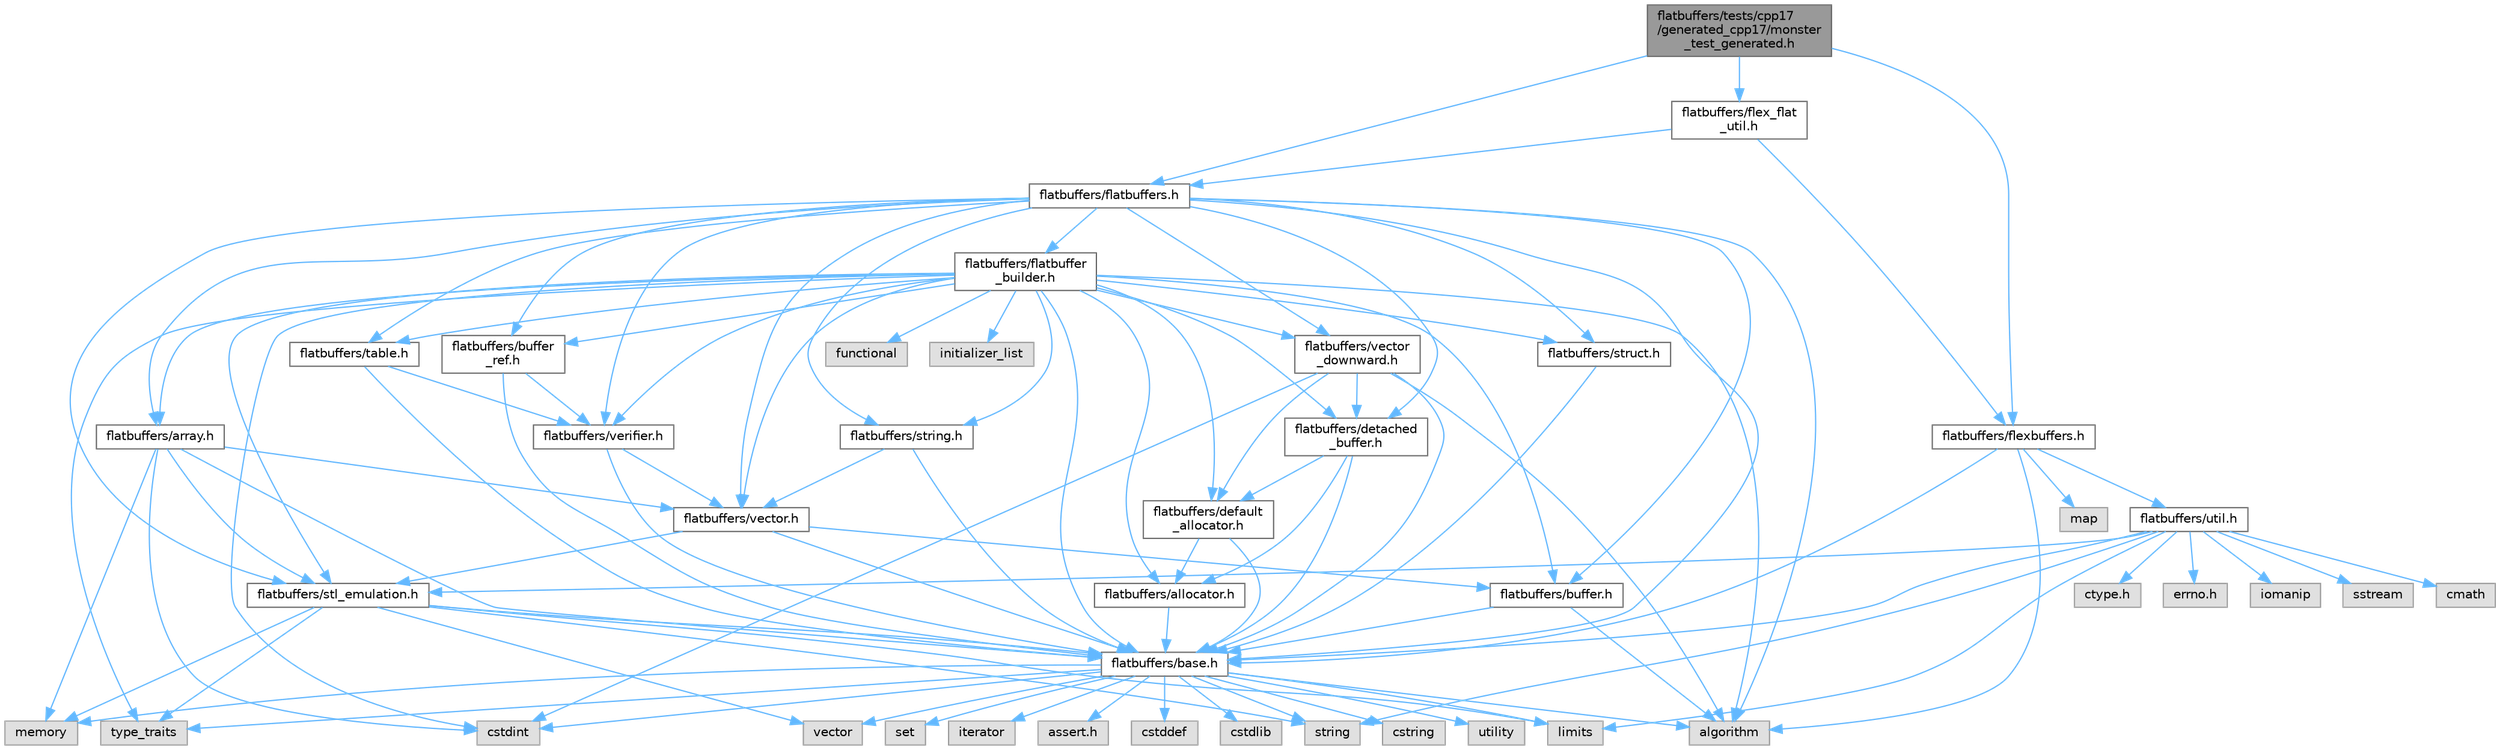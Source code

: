 digraph "flatbuffers/tests/cpp17/generated_cpp17/monster_test_generated.h"
{
 // LATEX_PDF_SIZE
  bgcolor="transparent";
  edge [fontname=Helvetica,fontsize=10,labelfontname=Helvetica,labelfontsize=10];
  node [fontname=Helvetica,fontsize=10,shape=box,height=0.2,width=0.4];
  Node1 [id="Node000001",label="flatbuffers/tests/cpp17\l/generated_cpp17/monster\l_test_generated.h",height=0.2,width=0.4,color="gray40", fillcolor="grey60", style="filled", fontcolor="black",tooltip=" "];
  Node1 -> Node2 [id="edge102_Node000001_Node000002",color="steelblue1",style="solid",tooltip=" "];
  Node2 [id="Node000002",label="flatbuffers/flatbuffers.h",height=0.2,width=0.4,color="grey40", fillcolor="white", style="filled",URL="$flatbuffers_8h.html",tooltip=" "];
  Node2 -> Node3 [id="edge103_Node000002_Node000003",color="steelblue1",style="solid",tooltip=" "];
  Node3 [id="Node000003",label="algorithm",height=0.2,width=0.4,color="grey60", fillcolor="#E0E0E0", style="filled",tooltip=" "];
  Node2 -> Node4 [id="edge104_Node000002_Node000004",color="steelblue1",style="solid",tooltip=" "];
  Node4 [id="Node000004",label="flatbuffers/array.h",height=0.2,width=0.4,color="grey40", fillcolor="white", style="filled",URL="$array_8h.html",tooltip=" "];
  Node4 -> Node5 [id="edge105_Node000004_Node000005",color="steelblue1",style="solid",tooltip=" "];
  Node5 [id="Node000005",label="cstdint",height=0.2,width=0.4,color="grey60", fillcolor="#E0E0E0", style="filled",tooltip=" "];
  Node4 -> Node6 [id="edge106_Node000004_Node000006",color="steelblue1",style="solid",tooltip=" "];
  Node6 [id="Node000006",label="memory",height=0.2,width=0.4,color="grey60", fillcolor="#E0E0E0", style="filled",tooltip=" "];
  Node4 -> Node7 [id="edge107_Node000004_Node000007",color="steelblue1",style="solid",tooltip=" "];
  Node7 [id="Node000007",label="flatbuffers/base.h",height=0.2,width=0.4,color="grey40", fillcolor="white", style="filled",URL="$base_8h.html",tooltip=" "];
  Node7 -> Node8 [id="edge108_Node000007_Node000008",color="steelblue1",style="solid",tooltip=" "];
  Node8 [id="Node000008",label="assert.h",height=0.2,width=0.4,color="grey60", fillcolor="#E0E0E0", style="filled",tooltip=" "];
  Node7 -> Node5 [id="edge109_Node000007_Node000005",color="steelblue1",style="solid",tooltip=" "];
  Node7 -> Node9 [id="edge110_Node000007_Node000009",color="steelblue1",style="solid",tooltip=" "];
  Node9 [id="Node000009",label="cstddef",height=0.2,width=0.4,color="grey60", fillcolor="#E0E0E0", style="filled",tooltip=" "];
  Node7 -> Node10 [id="edge111_Node000007_Node000010",color="steelblue1",style="solid",tooltip=" "];
  Node10 [id="Node000010",label="cstdlib",height=0.2,width=0.4,color="grey60", fillcolor="#E0E0E0", style="filled",tooltip=" "];
  Node7 -> Node11 [id="edge112_Node000007_Node000011",color="steelblue1",style="solid",tooltip=" "];
  Node11 [id="Node000011",label="cstring",height=0.2,width=0.4,color="grey60", fillcolor="#E0E0E0", style="filled",tooltip=" "];
  Node7 -> Node12 [id="edge113_Node000007_Node000012",color="steelblue1",style="solid",tooltip=" "];
  Node12 [id="Node000012",label="utility",height=0.2,width=0.4,color="grey60", fillcolor="#E0E0E0", style="filled",tooltip=" "];
  Node7 -> Node13 [id="edge114_Node000007_Node000013",color="steelblue1",style="solid",tooltip=" "];
  Node13 [id="Node000013",label="string",height=0.2,width=0.4,color="grey60", fillcolor="#E0E0E0", style="filled",tooltip=" "];
  Node7 -> Node14 [id="edge115_Node000007_Node000014",color="steelblue1",style="solid",tooltip=" "];
  Node14 [id="Node000014",label="type_traits",height=0.2,width=0.4,color="grey60", fillcolor="#E0E0E0", style="filled",tooltip=" "];
  Node7 -> Node15 [id="edge116_Node000007_Node000015",color="steelblue1",style="solid",tooltip=" "];
  Node15 [id="Node000015",label="vector",height=0.2,width=0.4,color="grey60", fillcolor="#E0E0E0", style="filled",tooltip=" "];
  Node7 -> Node16 [id="edge117_Node000007_Node000016",color="steelblue1",style="solid",tooltip=" "];
  Node16 [id="Node000016",label="set",height=0.2,width=0.4,color="grey60", fillcolor="#E0E0E0", style="filled",tooltip=" "];
  Node7 -> Node3 [id="edge118_Node000007_Node000003",color="steelblue1",style="solid",tooltip=" "];
  Node7 -> Node17 [id="edge119_Node000007_Node000017",color="steelblue1",style="solid",tooltip=" "];
  Node17 [id="Node000017",label="limits",height=0.2,width=0.4,color="grey60", fillcolor="#E0E0E0", style="filled",tooltip=" "];
  Node7 -> Node18 [id="edge120_Node000007_Node000018",color="steelblue1",style="solid",tooltip=" "];
  Node18 [id="Node000018",label="iterator",height=0.2,width=0.4,color="grey60", fillcolor="#E0E0E0", style="filled",tooltip=" "];
  Node7 -> Node6 [id="edge121_Node000007_Node000006",color="steelblue1",style="solid",tooltip=" "];
  Node4 -> Node19 [id="edge122_Node000004_Node000019",color="steelblue1",style="solid",tooltip=" "];
  Node19 [id="Node000019",label="flatbuffers/stl_emulation.h",height=0.2,width=0.4,color="grey40", fillcolor="white", style="filled",URL="$stl__emulation_8h.html",tooltip=" "];
  Node19 -> Node7 [id="edge123_Node000019_Node000007",color="steelblue1",style="solid",tooltip=" "];
  Node19 -> Node13 [id="edge124_Node000019_Node000013",color="steelblue1",style="solid",tooltip=" "];
  Node19 -> Node14 [id="edge125_Node000019_Node000014",color="steelblue1",style="solid",tooltip=" "];
  Node19 -> Node15 [id="edge126_Node000019_Node000015",color="steelblue1",style="solid",tooltip=" "];
  Node19 -> Node6 [id="edge127_Node000019_Node000006",color="steelblue1",style="solid",tooltip=" "];
  Node19 -> Node17 [id="edge128_Node000019_Node000017",color="steelblue1",style="solid",tooltip=" "];
  Node4 -> Node20 [id="edge129_Node000004_Node000020",color="steelblue1",style="solid",tooltip=" "];
  Node20 [id="Node000020",label="flatbuffers/vector.h",height=0.2,width=0.4,color="grey40", fillcolor="white", style="filled",URL="$vector_8h.html",tooltip=" "];
  Node20 -> Node7 [id="edge130_Node000020_Node000007",color="steelblue1",style="solid",tooltip=" "];
  Node20 -> Node21 [id="edge131_Node000020_Node000021",color="steelblue1",style="solid",tooltip=" "];
  Node21 [id="Node000021",label="flatbuffers/buffer.h",height=0.2,width=0.4,color="grey40", fillcolor="white", style="filled",URL="$buffer_8h.html",tooltip=" "];
  Node21 -> Node3 [id="edge132_Node000021_Node000003",color="steelblue1",style="solid",tooltip=" "];
  Node21 -> Node7 [id="edge133_Node000021_Node000007",color="steelblue1",style="solid",tooltip=" "];
  Node20 -> Node19 [id="edge134_Node000020_Node000019",color="steelblue1",style="solid",tooltip=" "];
  Node2 -> Node7 [id="edge135_Node000002_Node000007",color="steelblue1",style="solid",tooltip=" "];
  Node2 -> Node21 [id="edge136_Node000002_Node000021",color="steelblue1",style="solid",tooltip=" "];
  Node2 -> Node22 [id="edge137_Node000002_Node000022",color="steelblue1",style="solid",tooltip=" "];
  Node22 [id="Node000022",label="flatbuffers/buffer\l_ref.h",height=0.2,width=0.4,color="grey40", fillcolor="white", style="filled",URL="$buffer__ref_8h.html",tooltip=" "];
  Node22 -> Node7 [id="edge138_Node000022_Node000007",color="steelblue1",style="solid",tooltip=" "];
  Node22 -> Node23 [id="edge139_Node000022_Node000023",color="steelblue1",style="solid",tooltip=" "];
  Node23 [id="Node000023",label="flatbuffers/verifier.h",height=0.2,width=0.4,color="grey40", fillcolor="white", style="filled",URL="$verifier_8h.html",tooltip=" "];
  Node23 -> Node7 [id="edge140_Node000023_Node000007",color="steelblue1",style="solid",tooltip=" "];
  Node23 -> Node20 [id="edge141_Node000023_Node000020",color="steelblue1",style="solid",tooltip=" "];
  Node2 -> Node24 [id="edge142_Node000002_Node000024",color="steelblue1",style="solid",tooltip=" "];
  Node24 [id="Node000024",label="flatbuffers/detached\l_buffer.h",height=0.2,width=0.4,color="grey40", fillcolor="white", style="filled",URL="$detached__buffer_8h.html",tooltip=" "];
  Node24 -> Node25 [id="edge143_Node000024_Node000025",color="steelblue1",style="solid",tooltip=" "];
  Node25 [id="Node000025",label="flatbuffers/allocator.h",height=0.2,width=0.4,color="grey40", fillcolor="white", style="filled",URL="$allocator_8h.html",tooltip=" "];
  Node25 -> Node7 [id="edge144_Node000025_Node000007",color="steelblue1",style="solid",tooltip=" "];
  Node24 -> Node7 [id="edge145_Node000024_Node000007",color="steelblue1",style="solid",tooltip=" "];
  Node24 -> Node26 [id="edge146_Node000024_Node000026",color="steelblue1",style="solid",tooltip=" "];
  Node26 [id="Node000026",label="flatbuffers/default\l_allocator.h",height=0.2,width=0.4,color="grey40", fillcolor="white", style="filled",URL="$default__allocator_8h.html",tooltip=" "];
  Node26 -> Node25 [id="edge147_Node000026_Node000025",color="steelblue1",style="solid",tooltip=" "];
  Node26 -> Node7 [id="edge148_Node000026_Node000007",color="steelblue1",style="solid",tooltip=" "];
  Node2 -> Node27 [id="edge149_Node000002_Node000027",color="steelblue1",style="solid",tooltip=" "];
  Node27 [id="Node000027",label="flatbuffers/flatbuffer\l_builder.h",height=0.2,width=0.4,color="grey40", fillcolor="white", style="filled",URL="$flatbuffer__builder_8h.html",tooltip=" "];
  Node27 -> Node3 [id="edge150_Node000027_Node000003",color="steelblue1",style="solid",tooltip=" "];
  Node27 -> Node5 [id="edge151_Node000027_Node000005",color="steelblue1",style="solid",tooltip=" "];
  Node27 -> Node28 [id="edge152_Node000027_Node000028",color="steelblue1",style="solid",tooltip=" "];
  Node28 [id="Node000028",label="functional",height=0.2,width=0.4,color="grey60", fillcolor="#E0E0E0", style="filled",tooltip=" "];
  Node27 -> Node29 [id="edge153_Node000027_Node000029",color="steelblue1",style="solid",tooltip=" "];
  Node29 [id="Node000029",label="initializer_list",height=0.2,width=0.4,color="grey60", fillcolor="#E0E0E0", style="filled",tooltip=" "];
  Node27 -> Node14 [id="edge154_Node000027_Node000014",color="steelblue1",style="solid",tooltip=" "];
  Node27 -> Node25 [id="edge155_Node000027_Node000025",color="steelblue1",style="solid",tooltip=" "];
  Node27 -> Node4 [id="edge156_Node000027_Node000004",color="steelblue1",style="solid",tooltip=" "];
  Node27 -> Node7 [id="edge157_Node000027_Node000007",color="steelblue1",style="solid",tooltip=" "];
  Node27 -> Node21 [id="edge158_Node000027_Node000021",color="steelblue1",style="solid",tooltip=" "];
  Node27 -> Node22 [id="edge159_Node000027_Node000022",color="steelblue1",style="solid",tooltip=" "];
  Node27 -> Node26 [id="edge160_Node000027_Node000026",color="steelblue1",style="solid",tooltip=" "];
  Node27 -> Node24 [id="edge161_Node000027_Node000024",color="steelblue1",style="solid",tooltip=" "];
  Node27 -> Node19 [id="edge162_Node000027_Node000019",color="steelblue1",style="solid",tooltip=" "];
  Node27 -> Node30 [id="edge163_Node000027_Node000030",color="steelblue1",style="solid",tooltip=" "];
  Node30 [id="Node000030",label="flatbuffers/string.h",height=0.2,width=0.4,color="grey40", fillcolor="white", style="filled",URL="$string_8h.html",tooltip=" "];
  Node30 -> Node7 [id="edge164_Node000030_Node000007",color="steelblue1",style="solid",tooltip=" "];
  Node30 -> Node20 [id="edge165_Node000030_Node000020",color="steelblue1",style="solid",tooltip=" "];
  Node27 -> Node31 [id="edge166_Node000027_Node000031",color="steelblue1",style="solid",tooltip=" "];
  Node31 [id="Node000031",label="flatbuffers/struct.h",height=0.2,width=0.4,color="grey40", fillcolor="white", style="filled",URL="$struct_8h.html",tooltip=" "];
  Node31 -> Node7 [id="edge167_Node000031_Node000007",color="steelblue1",style="solid",tooltip=" "];
  Node27 -> Node32 [id="edge168_Node000027_Node000032",color="steelblue1",style="solid",tooltip=" "];
  Node32 [id="Node000032",label="flatbuffers/table.h",height=0.2,width=0.4,color="grey40", fillcolor="white", style="filled",URL="$table_8h.html",tooltip=" "];
  Node32 -> Node7 [id="edge169_Node000032_Node000007",color="steelblue1",style="solid",tooltip=" "];
  Node32 -> Node23 [id="edge170_Node000032_Node000023",color="steelblue1",style="solid",tooltip=" "];
  Node27 -> Node20 [id="edge171_Node000027_Node000020",color="steelblue1",style="solid",tooltip=" "];
  Node27 -> Node33 [id="edge172_Node000027_Node000033",color="steelblue1",style="solid",tooltip=" "];
  Node33 [id="Node000033",label="flatbuffers/vector\l_downward.h",height=0.2,width=0.4,color="grey40", fillcolor="white", style="filled",URL="$vector__downward_8h.html",tooltip=" "];
  Node33 -> Node3 [id="edge173_Node000033_Node000003",color="steelblue1",style="solid",tooltip=" "];
  Node33 -> Node5 [id="edge174_Node000033_Node000005",color="steelblue1",style="solid",tooltip=" "];
  Node33 -> Node7 [id="edge175_Node000033_Node000007",color="steelblue1",style="solid",tooltip=" "];
  Node33 -> Node26 [id="edge176_Node000033_Node000026",color="steelblue1",style="solid",tooltip=" "];
  Node33 -> Node24 [id="edge177_Node000033_Node000024",color="steelblue1",style="solid",tooltip=" "];
  Node27 -> Node23 [id="edge178_Node000027_Node000023",color="steelblue1",style="solid",tooltip=" "];
  Node2 -> Node19 [id="edge179_Node000002_Node000019",color="steelblue1",style="solid",tooltip=" "];
  Node2 -> Node30 [id="edge180_Node000002_Node000030",color="steelblue1",style="solid",tooltip=" "];
  Node2 -> Node31 [id="edge181_Node000002_Node000031",color="steelblue1",style="solid",tooltip=" "];
  Node2 -> Node32 [id="edge182_Node000002_Node000032",color="steelblue1",style="solid",tooltip=" "];
  Node2 -> Node20 [id="edge183_Node000002_Node000020",color="steelblue1",style="solid",tooltip=" "];
  Node2 -> Node33 [id="edge184_Node000002_Node000033",color="steelblue1",style="solid",tooltip=" "];
  Node2 -> Node23 [id="edge185_Node000002_Node000023",color="steelblue1",style="solid",tooltip=" "];
  Node1 -> Node34 [id="edge186_Node000001_Node000034",color="steelblue1",style="solid",tooltip=" "];
  Node34 [id="Node000034",label="flatbuffers/flexbuffers.h",height=0.2,width=0.4,color="grey40", fillcolor="white", style="filled",URL="$flexbuffers_8h.html",tooltip=" "];
  Node34 -> Node3 [id="edge187_Node000034_Node000003",color="steelblue1",style="solid",tooltip=" "];
  Node34 -> Node35 [id="edge188_Node000034_Node000035",color="steelblue1",style="solid",tooltip=" "];
  Node35 [id="Node000035",label="map",height=0.2,width=0.4,color="grey60", fillcolor="#E0E0E0", style="filled",tooltip=" "];
  Node34 -> Node7 [id="edge189_Node000034_Node000007",color="steelblue1",style="solid",tooltip=" "];
  Node34 -> Node36 [id="edge190_Node000034_Node000036",color="steelblue1",style="solid",tooltip=" "];
  Node36 [id="Node000036",label="flatbuffers/util.h",height=0.2,width=0.4,color="grey40", fillcolor="white", style="filled",URL="$util_8h.html",tooltip=" "];
  Node36 -> Node37 [id="edge191_Node000036_Node000037",color="steelblue1",style="solid",tooltip=" "];
  Node37 [id="Node000037",label="ctype.h",height=0.2,width=0.4,color="grey60", fillcolor="#E0E0E0", style="filled",tooltip=" "];
  Node36 -> Node38 [id="edge192_Node000036_Node000038",color="steelblue1",style="solid",tooltip=" "];
  Node38 [id="Node000038",label="errno.h",height=0.2,width=0.4,color="grey60", fillcolor="#E0E0E0", style="filled",tooltip=" "];
  Node36 -> Node7 [id="edge193_Node000036_Node000007",color="steelblue1",style="solid",tooltip=" "];
  Node36 -> Node19 [id="edge194_Node000036_Node000019",color="steelblue1",style="solid",tooltip=" "];
  Node36 -> Node39 [id="edge195_Node000036_Node000039",color="steelblue1",style="solid",tooltip=" "];
  Node39 [id="Node000039",label="iomanip",height=0.2,width=0.4,color="grey60", fillcolor="#E0E0E0", style="filled",tooltip=" "];
  Node36 -> Node40 [id="edge196_Node000036_Node000040",color="steelblue1",style="solid",tooltip=" "];
  Node40 [id="Node000040",label="sstream",height=0.2,width=0.4,color="grey60", fillcolor="#E0E0E0", style="filled",tooltip=" "];
  Node36 -> Node41 [id="edge197_Node000036_Node000041",color="steelblue1",style="solid",tooltip=" "];
  Node41 [id="Node000041",label="cmath",height=0.2,width=0.4,color="grey60", fillcolor="#E0E0E0", style="filled",tooltip=" "];
  Node36 -> Node17 [id="edge198_Node000036_Node000017",color="steelblue1",style="solid",tooltip=" "];
  Node36 -> Node13 [id="edge199_Node000036_Node000013",color="steelblue1",style="solid",tooltip=" "];
  Node1 -> Node42 [id="edge200_Node000001_Node000042",color="steelblue1",style="solid",tooltip=" "];
  Node42 [id="Node000042",label="flatbuffers/flex_flat\l_util.h",height=0.2,width=0.4,color="grey40", fillcolor="white", style="filled",URL="$flex__flat__util_8h.html",tooltip=" "];
  Node42 -> Node2 [id="edge201_Node000042_Node000002",color="steelblue1",style="solid",tooltip=" "];
  Node42 -> Node34 [id="edge202_Node000042_Node000034",color="steelblue1",style="solid",tooltip=" "];
}
